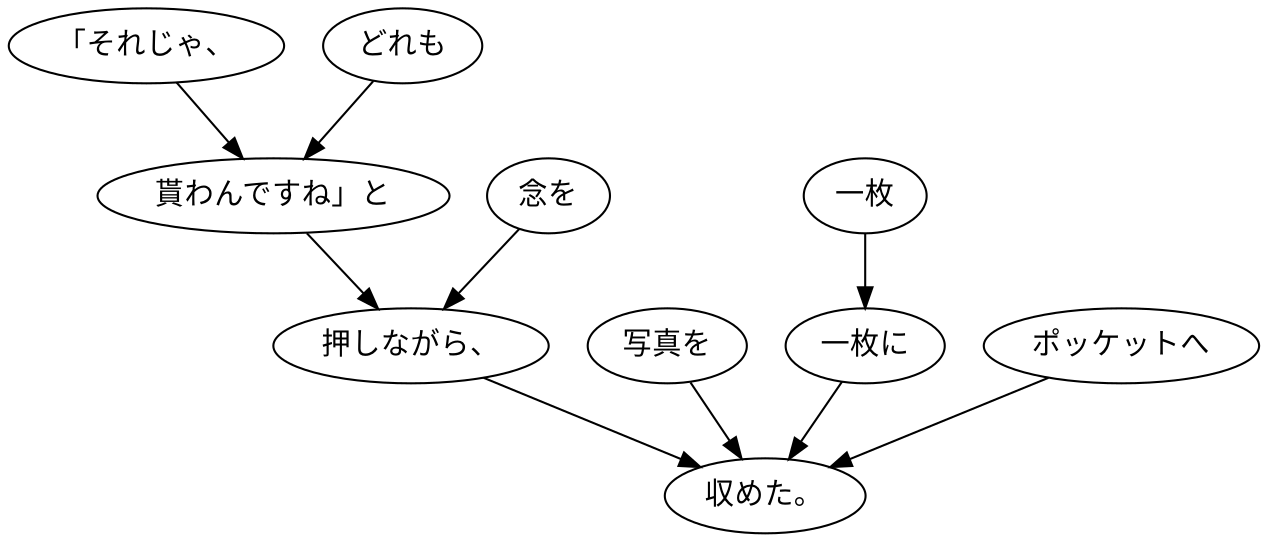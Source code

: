 digraph graph9039 {
	node0 [label="「それじゃ、"];
	node1 [label="どれも"];
	node2 [label="貰わんですね」と"];
	node3 [label="念を"];
	node4 [label="押しながら、"];
	node5 [label="写真を"];
	node6 [label="一枚"];
	node7 [label="一枚に"];
	node8 [label="ポッケットへ"];
	node9 [label="収めた。"];
	node0 -> node2;
	node1 -> node2;
	node2 -> node4;
	node3 -> node4;
	node4 -> node9;
	node5 -> node9;
	node6 -> node7;
	node7 -> node9;
	node8 -> node9;
}
